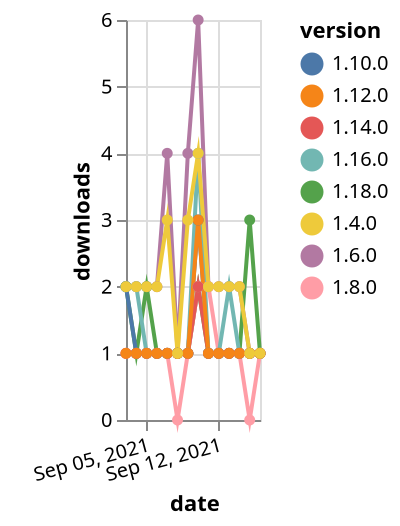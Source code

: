 {"$schema": "https://vega.github.io/schema/vega-lite/v5.json", "description": "A simple bar chart with embedded data.", "data": {"values": [{"date": "2021-09-03", "total": 2488, "delta": 2, "version": "1.6.0"}, {"date": "2021-09-04", "total": 2490, "delta": 2, "version": "1.6.0"}, {"date": "2021-09-05", "total": 2492, "delta": 2, "version": "1.6.0"}, {"date": "2021-09-06", "total": 2494, "delta": 2, "version": "1.6.0"}, {"date": "2021-09-07", "total": 2498, "delta": 4, "version": "1.6.0"}, {"date": "2021-09-08", "total": 2499, "delta": 1, "version": "1.6.0"}, {"date": "2021-09-09", "total": 2503, "delta": 4, "version": "1.6.0"}, {"date": "2021-09-10", "total": 2509, "delta": 6, "version": "1.6.0"}, {"date": "2021-09-11", "total": 2511, "delta": 2, "version": "1.6.0"}, {"date": "2021-09-12", "total": 2513, "delta": 2, "version": "1.6.0"}, {"date": "2021-09-13", "total": 2515, "delta": 2, "version": "1.6.0"}, {"date": "2021-09-14", "total": 2517, "delta": 2, "version": "1.6.0"}, {"date": "2021-09-15", "total": 2518, "delta": 1, "version": "1.6.0"}, {"date": "2021-09-16", "total": 2519, "delta": 1, "version": "1.6.0"}, {"date": "2021-09-03", "total": 112, "delta": 2, "version": "1.18.0"}, {"date": "2021-09-04", "total": 113, "delta": 1, "version": "1.18.0"}, {"date": "2021-09-05", "total": 115, "delta": 2, "version": "1.18.0"}, {"date": "2021-09-06", "total": 116, "delta": 1, "version": "1.18.0"}, {"date": "2021-09-07", "total": 117, "delta": 1, "version": "1.18.0"}, {"date": "2021-09-08", "total": 118, "delta": 1, "version": "1.18.0"}, {"date": "2021-09-09", "total": 119, "delta": 1, "version": "1.18.0"}, {"date": "2021-09-10", "total": 121, "delta": 2, "version": "1.18.0"}, {"date": "2021-09-11", "total": 122, "delta": 1, "version": "1.18.0"}, {"date": "2021-09-12", "total": 123, "delta": 1, "version": "1.18.0"}, {"date": "2021-09-13", "total": 124, "delta": 1, "version": "1.18.0"}, {"date": "2021-09-14", "total": 125, "delta": 1, "version": "1.18.0"}, {"date": "2021-09-15", "total": 128, "delta": 3, "version": "1.18.0"}, {"date": "2021-09-16", "total": 129, "delta": 1, "version": "1.18.0"}, {"date": "2021-09-03", "total": 235, "delta": 1, "version": "1.8.0"}, {"date": "2021-09-04", "total": 236, "delta": 1, "version": "1.8.0"}, {"date": "2021-09-05", "total": 237, "delta": 1, "version": "1.8.0"}, {"date": "2021-09-06", "total": 238, "delta": 1, "version": "1.8.0"}, {"date": "2021-09-07", "total": 239, "delta": 1, "version": "1.8.0"}, {"date": "2021-09-08", "total": 239, "delta": 0, "version": "1.8.0"}, {"date": "2021-09-09", "total": 240, "delta": 1, "version": "1.8.0"}, {"date": "2021-09-10", "total": 242, "delta": 2, "version": "1.8.0"}, {"date": "2021-09-11", "total": 244, "delta": 2, "version": "1.8.0"}, {"date": "2021-09-12", "total": 245, "delta": 1, "version": "1.8.0"}, {"date": "2021-09-13", "total": 246, "delta": 1, "version": "1.8.0"}, {"date": "2021-09-14", "total": 247, "delta": 1, "version": "1.8.0"}, {"date": "2021-09-15", "total": 247, "delta": 0, "version": "1.8.0"}, {"date": "2021-09-16", "total": 248, "delta": 1, "version": "1.8.0"}, {"date": "2021-09-03", "total": 197, "delta": 2, "version": "1.10.0"}, {"date": "2021-09-04", "total": 198, "delta": 1, "version": "1.10.0"}, {"date": "2021-09-05", "total": 199, "delta": 1, "version": "1.10.0"}, {"date": "2021-09-06", "total": 200, "delta": 1, "version": "1.10.0"}, {"date": "2021-09-07", "total": 201, "delta": 1, "version": "1.10.0"}, {"date": "2021-09-08", "total": 202, "delta": 1, "version": "1.10.0"}, {"date": "2021-09-09", "total": 203, "delta": 1, "version": "1.10.0"}, {"date": "2021-09-10", "total": 206, "delta": 3, "version": "1.10.0"}, {"date": "2021-09-11", "total": 207, "delta": 1, "version": "1.10.0"}, {"date": "2021-09-12", "total": 208, "delta": 1, "version": "1.10.0"}, {"date": "2021-09-13", "total": 209, "delta": 1, "version": "1.10.0"}, {"date": "2021-09-14", "total": 210, "delta": 1, "version": "1.10.0"}, {"date": "2021-09-15", "total": 211, "delta": 1, "version": "1.10.0"}, {"date": "2021-09-16", "total": 212, "delta": 1, "version": "1.10.0"}, {"date": "2021-09-03", "total": 171, "delta": 2, "version": "1.16.0"}, {"date": "2021-09-04", "total": 173, "delta": 2, "version": "1.16.0"}, {"date": "2021-09-05", "total": 174, "delta": 1, "version": "1.16.0"}, {"date": "2021-09-06", "total": 175, "delta": 1, "version": "1.16.0"}, {"date": "2021-09-07", "total": 176, "delta": 1, "version": "1.16.0"}, {"date": "2021-09-08", "total": 177, "delta": 1, "version": "1.16.0"}, {"date": "2021-09-09", "total": 178, "delta": 1, "version": "1.16.0"}, {"date": "2021-09-10", "total": 182, "delta": 4, "version": "1.16.0"}, {"date": "2021-09-11", "total": 183, "delta": 1, "version": "1.16.0"}, {"date": "2021-09-12", "total": 184, "delta": 1, "version": "1.16.0"}, {"date": "2021-09-13", "total": 186, "delta": 2, "version": "1.16.0"}, {"date": "2021-09-14", "total": 187, "delta": 1, "version": "1.16.0"}, {"date": "2021-09-15", "total": 188, "delta": 1, "version": "1.16.0"}, {"date": "2021-09-16", "total": 189, "delta": 1, "version": "1.16.0"}, {"date": "2021-09-03", "total": 153, "delta": 1, "version": "1.14.0"}, {"date": "2021-09-04", "total": 154, "delta": 1, "version": "1.14.0"}, {"date": "2021-09-05", "total": 155, "delta": 1, "version": "1.14.0"}, {"date": "2021-09-06", "total": 156, "delta": 1, "version": "1.14.0"}, {"date": "2021-09-07", "total": 157, "delta": 1, "version": "1.14.0"}, {"date": "2021-09-08", "total": 158, "delta": 1, "version": "1.14.0"}, {"date": "2021-09-09", "total": 159, "delta": 1, "version": "1.14.0"}, {"date": "2021-09-10", "total": 161, "delta": 2, "version": "1.14.0"}, {"date": "2021-09-11", "total": 162, "delta": 1, "version": "1.14.0"}, {"date": "2021-09-12", "total": 163, "delta": 1, "version": "1.14.0"}, {"date": "2021-09-13", "total": 164, "delta": 1, "version": "1.14.0"}, {"date": "2021-09-14", "total": 165, "delta": 1, "version": "1.14.0"}, {"date": "2021-09-15", "total": 166, "delta": 1, "version": "1.14.0"}, {"date": "2021-09-16", "total": 167, "delta": 1, "version": "1.14.0"}, {"date": "2021-09-03", "total": 180, "delta": 1, "version": "1.12.0"}, {"date": "2021-09-04", "total": 181, "delta": 1, "version": "1.12.0"}, {"date": "2021-09-05", "total": 182, "delta": 1, "version": "1.12.0"}, {"date": "2021-09-06", "total": 183, "delta": 1, "version": "1.12.0"}, {"date": "2021-09-07", "total": 184, "delta": 1, "version": "1.12.0"}, {"date": "2021-09-08", "total": 185, "delta": 1, "version": "1.12.0"}, {"date": "2021-09-09", "total": 186, "delta": 1, "version": "1.12.0"}, {"date": "2021-09-10", "total": 189, "delta": 3, "version": "1.12.0"}, {"date": "2021-09-11", "total": 190, "delta": 1, "version": "1.12.0"}, {"date": "2021-09-12", "total": 191, "delta": 1, "version": "1.12.0"}, {"date": "2021-09-13", "total": 192, "delta": 1, "version": "1.12.0"}, {"date": "2021-09-14", "total": 193, "delta": 1, "version": "1.12.0"}, {"date": "2021-09-15", "total": 194, "delta": 1, "version": "1.12.0"}, {"date": "2021-09-16", "total": 195, "delta": 1, "version": "1.12.0"}, {"date": "2021-09-03", "total": 2335, "delta": 2, "version": "1.4.0"}, {"date": "2021-09-04", "total": 2337, "delta": 2, "version": "1.4.0"}, {"date": "2021-09-05", "total": 2339, "delta": 2, "version": "1.4.0"}, {"date": "2021-09-06", "total": 2341, "delta": 2, "version": "1.4.0"}, {"date": "2021-09-07", "total": 2344, "delta": 3, "version": "1.4.0"}, {"date": "2021-09-08", "total": 2345, "delta": 1, "version": "1.4.0"}, {"date": "2021-09-09", "total": 2348, "delta": 3, "version": "1.4.0"}, {"date": "2021-09-10", "total": 2352, "delta": 4, "version": "1.4.0"}, {"date": "2021-09-11", "total": 2354, "delta": 2, "version": "1.4.0"}, {"date": "2021-09-12", "total": 2356, "delta": 2, "version": "1.4.0"}, {"date": "2021-09-13", "total": 2358, "delta": 2, "version": "1.4.0"}, {"date": "2021-09-14", "total": 2360, "delta": 2, "version": "1.4.0"}, {"date": "2021-09-15", "total": 2361, "delta": 1, "version": "1.4.0"}, {"date": "2021-09-16", "total": 2362, "delta": 1, "version": "1.4.0"}]}, "width": "container", "mark": {"type": "line", "point": {"filled": true}}, "encoding": {"x": {"field": "date", "type": "temporal", "timeUnit": "yearmonthdate", "title": "date", "axis": {"labelAngle": -15}}, "y": {"field": "delta", "type": "quantitative", "title": "downloads"}, "color": {"field": "version", "type": "nominal"}, "tooltip": {"field": "delta"}}}